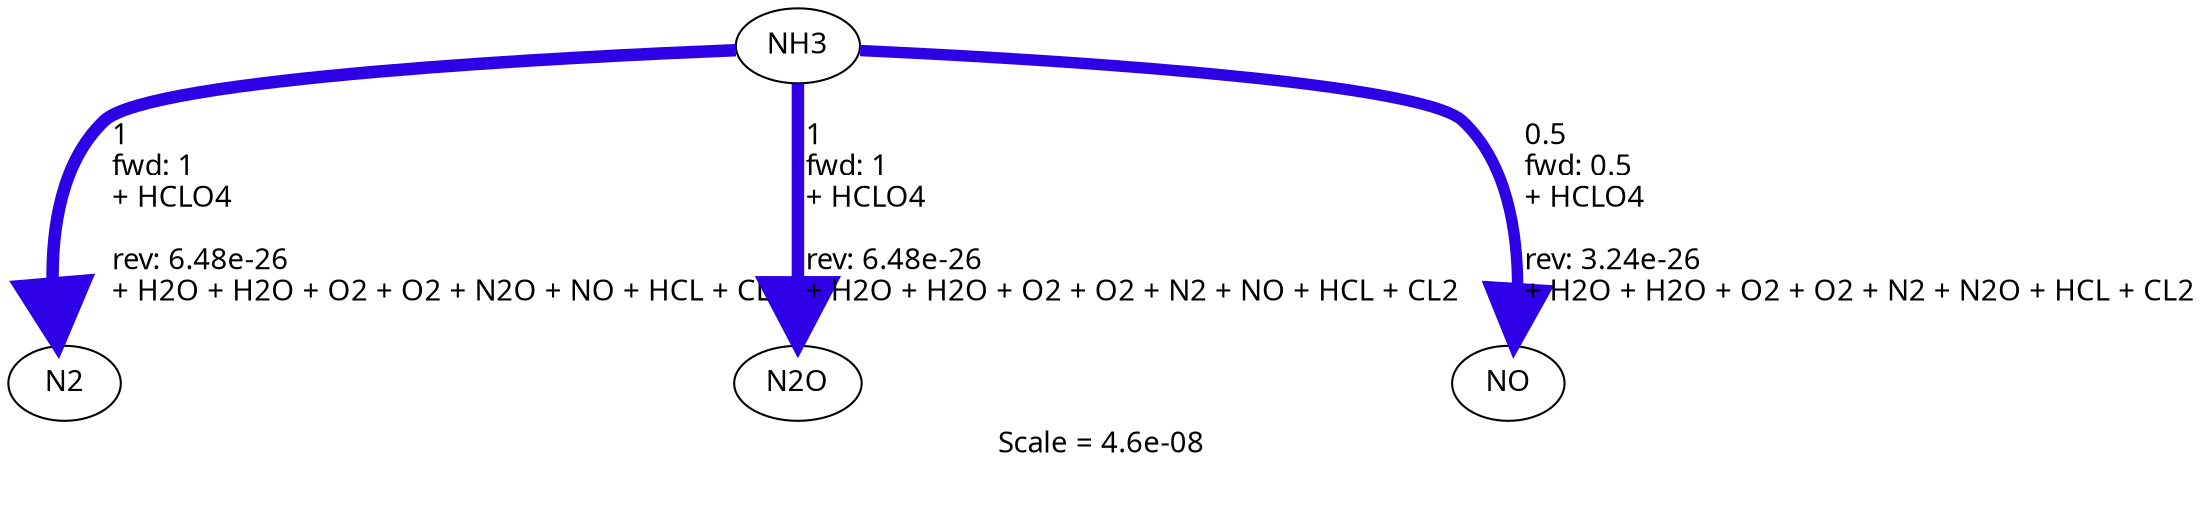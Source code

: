 digraph reaction_paths {
center=1;
s9 -> s3[fontname="CMU Serif", penwidth=6, arrowsize=3, color="0.7, 1.5, 0.9"
, label=" 1\l fwd: 1\l + HCLO4\l \l rev: 6.48e-26\l + H2O + H2O + O2 + O2 + N2O + NO + HCL + CL2\l"];
s9 -> s4[fontname="CMU Serif", penwidth=6, arrowsize=3, color="0.7, 1.5, 0.9"
, label=" 1\l fwd: 1\l + HCLO4\l \l rev: 6.48e-26\l + H2O + H2O + O2 + O2 + N2 + NO + HCL + CL2\l"];
s9 -> s5[fontname="CMU Serif", penwidth=5.48, arrowsize=2.74, color="0.7, 1, 0.9"
, label=" 0.5\l fwd: 0.5\l + HCLO4\l \l rev: 3.24e-26\l + H2O + H2O + O2 + O2 + N2 + N2O + HCL + CL2\l"];
s3 [ fontname="CMU Serif", label="N2"];
s4 [ fontname="CMU Serif", label="N2O"];
s5 [ fontname="CMU Serif", label="NO"];
s9 [ fontname="CMU Serif", label="NH3"];
 label = "Scale = 4.6e-08\l ";
 fontname = "CMU Serif";
}
